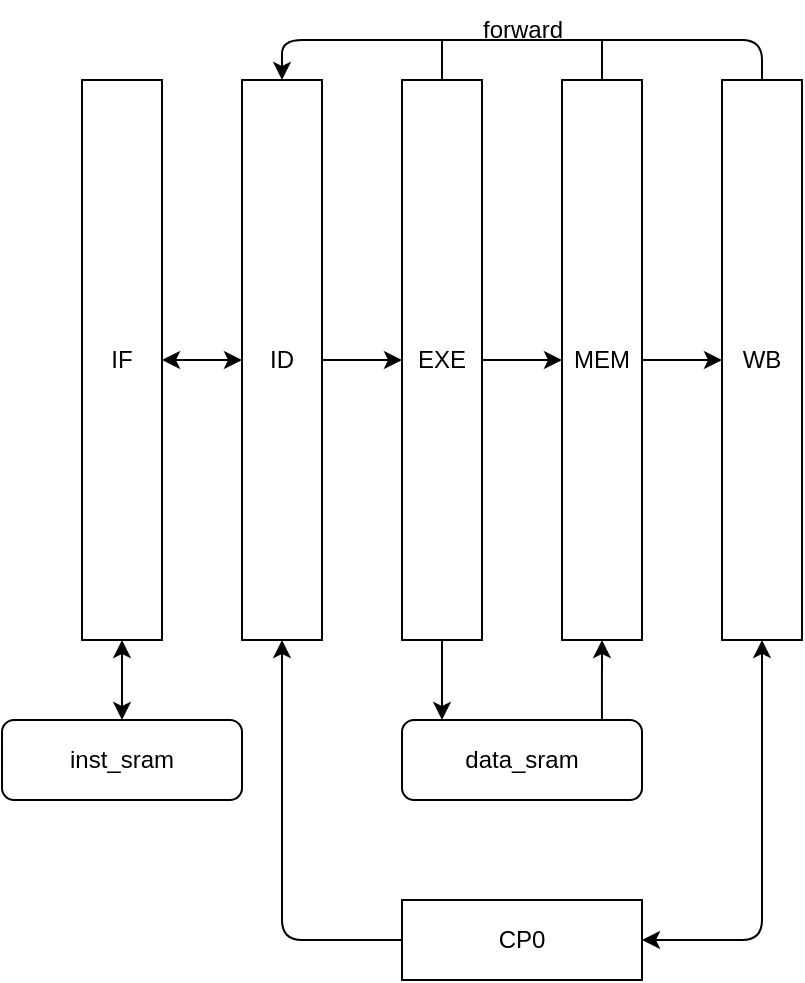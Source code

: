 <mxfile>
    <diagram id="M1Q8bftl6ah01WSBpxS5" name="第 1 页">
        <mxGraphModel dx="727" dy="461" grid="1" gridSize="10" guides="1" tooltips="1" connect="1" arrows="1" fold="1" page="1" pageScale="1" pageWidth="827" pageHeight="583" math="0" shadow="0">
            <root>
                <mxCell id="0"/>
                <mxCell id="1" parent="0"/>
                <mxCell id="2" value="IF" style="whiteSpace=wrap;html=1;" vertex="1" parent="1">
                    <mxGeometry x="254" y="87" width="40" height="280" as="geometry"/>
                </mxCell>
                <mxCell id="4" value="ID" style="whiteSpace=wrap;html=1;" vertex="1" parent="1">
                    <mxGeometry x="334" y="87" width="40" height="280" as="geometry"/>
                </mxCell>
                <mxCell id="5" value="EXE" style="whiteSpace=wrap;html=1;" vertex="1" parent="1">
                    <mxGeometry x="414" y="87" width="40" height="280" as="geometry"/>
                </mxCell>
                <mxCell id="6" value="MEM" style="whiteSpace=wrap;html=1;" vertex="1" parent="1">
                    <mxGeometry x="494" y="87" width="40" height="280" as="geometry"/>
                </mxCell>
                <mxCell id="7" value="WB" style="whiteSpace=wrap;html=1;" vertex="1" parent="1">
                    <mxGeometry x="574" y="87" width="40" height="280" as="geometry"/>
                </mxCell>
                <mxCell id="8" value="CP0" style="rounded=0;whiteSpace=wrap;html=1;" vertex="1" parent="1">
                    <mxGeometry x="414" y="497" width="120" height="40" as="geometry"/>
                </mxCell>
                <mxCell id="11" value="" style="endArrow=classic;html=1;entryX=0;entryY=0.5;entryDx=0;entryDy=0;exitX=1;exitY=0.5;exitDx=0;exitDy=0;" edge="1" parent="1" source="4" target="5">
                    <mxGeometry width="50" height="50" relative="1" as="geometry">
                        <mxPoint x="368" y="248.71" as="sourcePoint"/>
                        <mxPoint x="408" y="248.71" as="targetPoint"/>
                    </mxGeometry>
                </mxCell>
                <mxCell id="12" value="" style="endArrow=classic;html=1;entryX=0;entryY=0.5;entryDx=0;entryDy=0;exitX=1;exitY=0.5;exitDx=0;exitDy=0;" edge="1" parent="1" source="5" target="6">
                    <mxGeometry width="50" height="50" relative="1" as="geometry">
                        <mxPoint x="448" y="248.71" as="sourcePoint"/>
                        <mxPoint x="488" y="248.71" as="targetPoint"/>
                    </mxGeometry>
                </mxCell>
                <mxCell id="13" value="" style="endArrow=classic;html=1;exitX=1;exitY=0.5;exitDx=0;exitDy=0;" edge="1" parent="1" source="6">
                    <mxGeometry width="50" height="50" relative="1" as="geometry">
                        <mxPoint x="528" y="248.71" as="sourcePoint"/>
                        <mxPoint x="574" y="227" as="targetPoint"/>
                    </mxGeometry>
                </mxCell>
                <mxCell id="15" value="" style="endArrow=classic;html=1;entryX=0.5;entryY=0;entryDx=0;entryDy=0;exitX=0.5;exitY=0;exitDx=0;exitDy=0;" edge="1" parent="1" source="7" target="4">
                    <mxGeometry width="50" height="50" relative="1" as="geometry">
                        <mxPoint x="588" y="69" as="sourcePoint"/>
                        <mxPoint x="348" y="69" as="targetPoint"/>
                        <Array as="points">
                            <mxPoint x="594" y="67"/>
                            <mxPoint x="354" y="67"/>
                        </Array>
                    </mxGeometry>
                </mxCell>
                <mxCell id="16" value="" style="endArrow=none;html=1;" edge="1" parent="1" source="5">
                    <mxGeometry width="50" height="50" relative="1" as="geometry">
                        <mxPoint x="438" y="279" as="sourcePoint"/>
                        <mxPoint x="434" y="67" as="targetPoint"/>
                    </mxGeometry>
                </mxCell>
                <mxCell id="17" value="" style="endArrow=none;html=1;exitX=0.5;exitY=0;exitDx=0;exitDy=0;" edge="1" parent="1" source="6">
                    <mxGeometry width="50" height="50" relative="1" as="geometry">
                        <mxPoint x="507.76" y="109" as="sourcePoint"/>
                        <mxPoint x="514" y="67" as="targetPoint"/>
                    </mxGeometry>
                </mxCell>
                <mxCell id="18" value="forward" style="text;html=1;align=center;verticalAlign=middle;resizable=0;points=[];autosize=1;strokeColor=none;fillColor=none;" vertex="1" parent="1">
                    <mxGeometry x="444" y="47" width="60" height="30" as="geometry"/>
                </mxCell>
                <mxCell id="19" value="" style="endArrow=classic;html=1;entryX=0.5;entryY=1;entryDx=0;entryDy=0;exitX=0;exitY=0.5;exitDx=0;exitDy=0;" edge="1" parent="1" source="8" target="4">
                    <mxGeometry width="50" height="50" relative="1" as="geometry">
                        <mxPoint x="438" y="279" as="sourcePoint"/>
                        <mxPoint x="488" y="229" as="targetPoint"/>
                        <Array as="points">
                            <mxPoint x="354" y="517"/>
                        </Array>
                    </mxGeometry>
                </mxCell>
                <mxCell id="20" value="" style="endArrow=classic;startArrow=classic;html=1;entryX=0.5;entryY=1;entryDx=0;entryDy=0;exitX=1;exitY=0.5;exitDx=0;exitDy=0;" edge="1" parent="1" source="8" target="7">
                    <mxGeometry width="50" height="50" relative="1" as="geometry">
                        <mxPoint x="438" y="279" as="sourcePoint"/>
                        <mxPoint x="488" y="229" as="targetPoint"/>
                        <Array as="points">
                            <mxPoint x="594" y="517"/>
                        </Array>
                    </mxGeometry>
                </mxCell>
                <mxCell id="21" value="data_sram" style="rounded=1;whiteSpace=wrap;html=1;" vertex="1" parent="1">
                    <mxGeometry x="414" y="407" width="120" height="40" as="geometry"/>
                </mxCell>
                <mxCell id="23" value="inst_sram" style="rounded=1;whiteSpace=wrap;html=1;" vertex="1" parent="1">
                    <mxGeometry x="214" y="407" width="120" height="40" as="geometry"/>
                </mxCell>
                <mxCell id="24" value="" style="endArrow=classic;startArrow=classic;html=1;entryX=0.5;entryY=1;entryDx=0;entryDy=0;exitX=0.5;exitY=0;exitDx=0;exitDy=0;" edge="1" parent="1" source="23" target="2">
                    <mxGeometry width="50" height="50" relative="1" as="geometry">
                        <mxPoint x="434" y="357" as="sourcePoint"/>
                        <mxPoint x="484" y="307" as="targetPoint"/>
                    </mxGeometry>
                </mxCell>
                <mxCell id="25" value="" style="endArrow=classic;html=1;exitX=0.5;exitY=1;exitDx=0;exitDy=0;" edge="1" parent="1" source="5">
                    <mxGeometry width="50" height="50" relative="1" as="geometry">
                        <mxPoint x="434" y="357" as="sourcePoint"/>
                        <mxPoint x="434" y="407" as="targetPoint"/>
                    </mxGeometry>
                </mxCell>
                <mxCell id="27" value="" style="endArrow=classic;html=1;entryX=0.5;entryY=1;entryDx=0;entryDy=0;exitX=0.833;exitY=0;exitDx=0;exitDy=0;exitPerimeter=0;" edge="1" parent="1" source="21" target="6">
                    <mxGeometry width="50" height="50" relative="1" as="geometry">
                        <mxPoint x="464" y="397" as="sourcePoint"/>
                        <mxPoint x="514" y="347" as="targetPoint"/>
                    </mxGeometry>
                </mxCell>
                <mxCell id="28" value="" style="endArrow=classic;startArrow=classic;html=1;entryX=0;entryY=0.5;entryDx=0;entryDy=0;exitX=1;exitY=0.5;exitDx=0;exitDy=0;" edge="1" parent="1" source="2" target="4">
                    <mxGeometry width="50" height="50" relative="1" as="geometry">
                        <mxPoint x="420" y="390" as="sourcePoint"/>
                        <mxPoint x="470" y="340" as="targetPoint"/>
                    </mxGeometry>
                </mxCell>
            </root>
        </mxGraphModel>
    </diagram>
</mxfile>